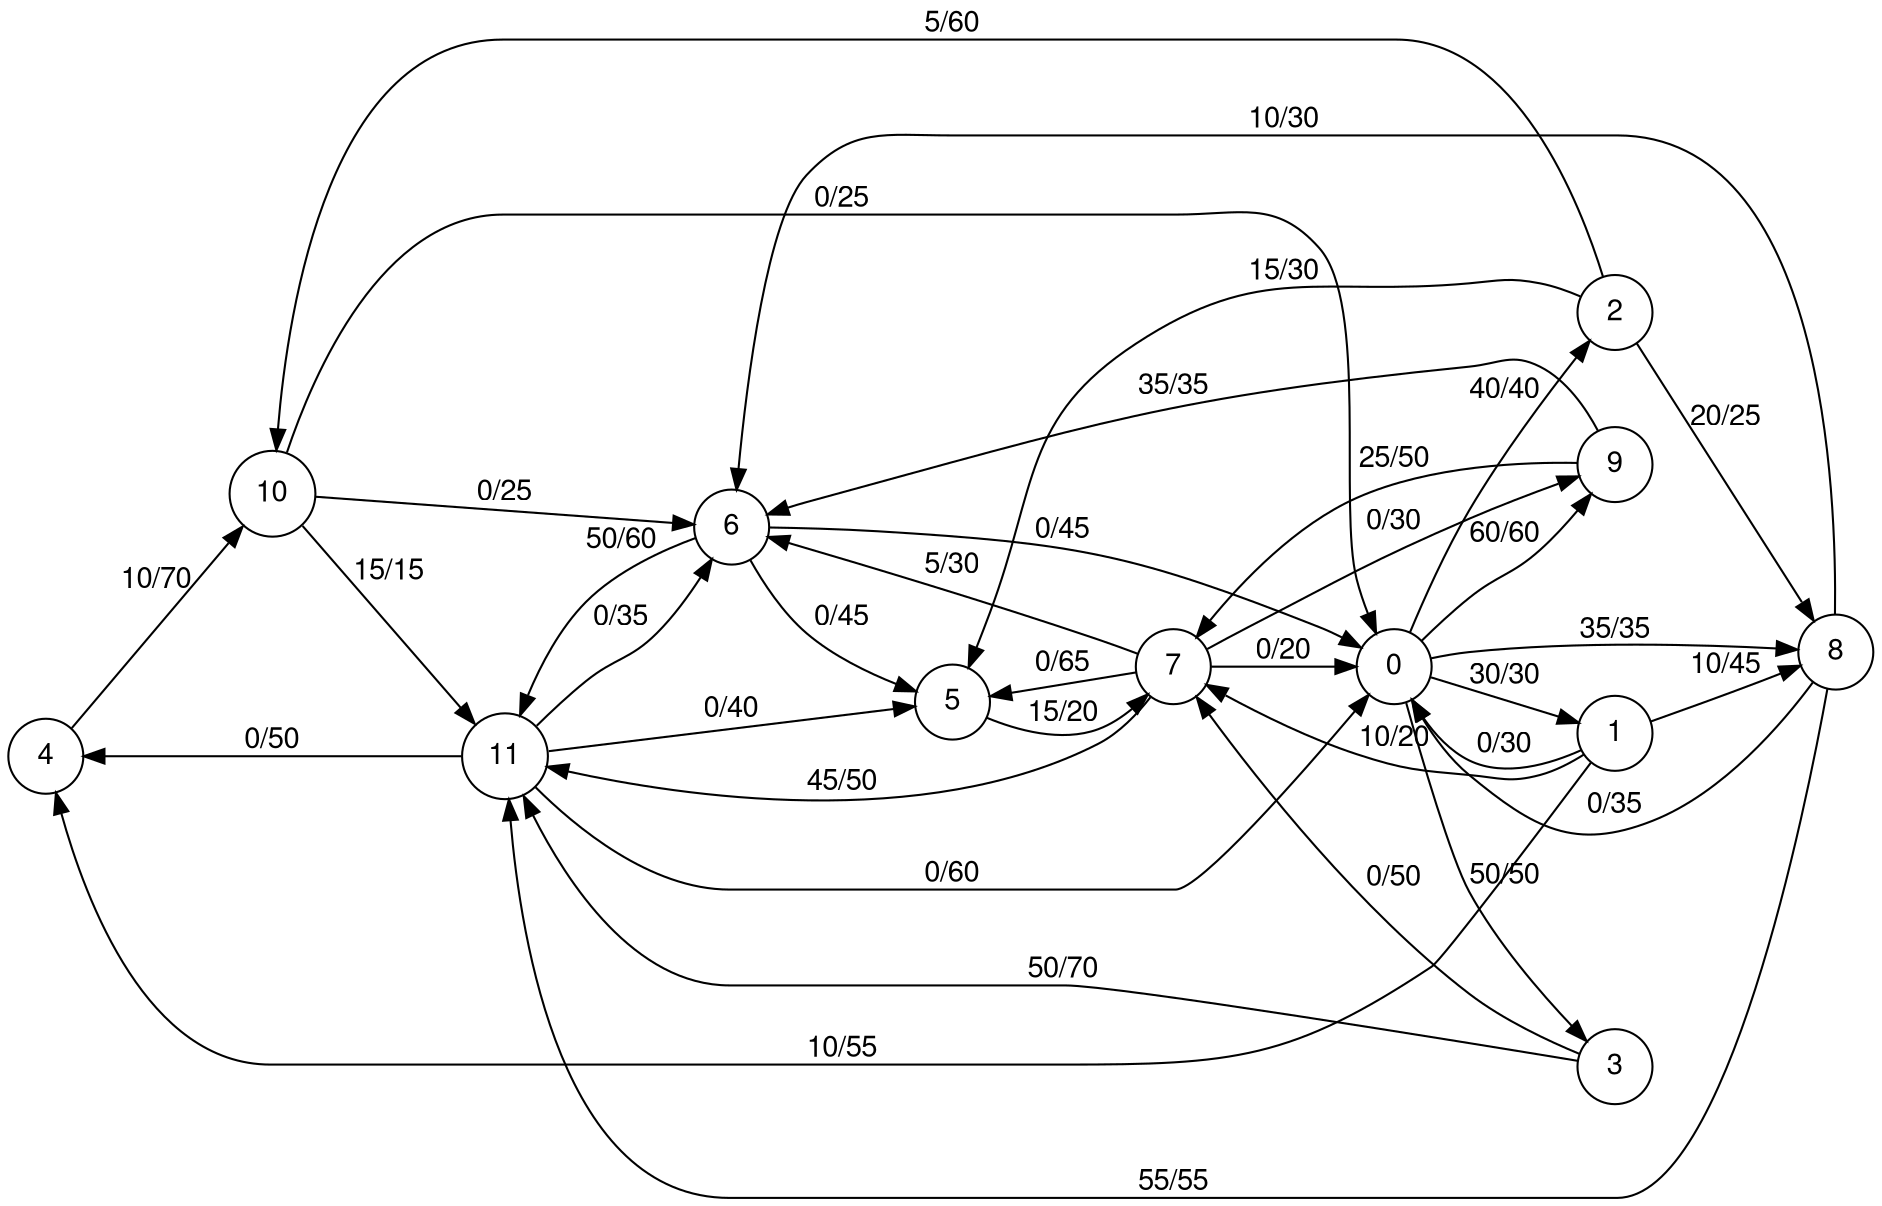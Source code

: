 digraph finite_state_machine {
  fontname="Helvetica,Arial,sans-serif"
  node [fontname="Helvetica,Arial,sans-serif"]
  edge [fontname="Helvetica,Arial,sans-serif"]
  rankdir=LR;
  node [shape = circle];
  4 -> 10 [ label = "10/70" ];
  5 -> 7 [ label = "15/20" ];
  11 -> 0 [ label = "0/60" ];
  11 -> 5 [ label = "0/40" ];
  11 -> 4 [ label = "0/50" ];
  11 -> 6 [ label = "0/35" ];
  6 -> 0 [ label = "0/45" ];
  6 -> 11 [ label = "50/60" ];
  6 -> 5 [ label = "0/45" ];
  10 -> 0 [ label = "0/25" ];
  10 -> 6 [ label = "0/25" ];
  10 -> 11 [ label = "15/15" ];
  8 -> 0 [ label = "0/35" ];
  8 -> 11 [ label = "55/55" ];
  8 -> 6 [ label = "10/30" ];
  7 -> 0 [ label = "0/20" ];
  7 -> 6 [ label = "5/30" ];
  7 -> 9 [ label = "0/30" ];
  7 -> 11 [ label = "45/50" ];
  7 -> 5 [ label = "0/65" ];
  1 -> 0 [ label = "0/30" ];
  1 -> 4 [ label = "10/55" ];
  1 -> 7 [ label = "10/20" ];
  1 -> 8 [ label = "10/45" ];
  9 -> 7 [ label = "25/50" ];
  9 -> 6 [ label = "35/35" ];
  3 -> 11 [ label = "50/70" ];
  3 -> 7 [ label = "0/50" ];
  2 -> 10 [ label = "5/60" ];
  2 -> 5 [ label = "15/30" ];
  2 -> 8 [ label = "20/25" ];
  0 -> 8 [ label = "35/35" ];
  0 -> 9 [ label = "60/60" ];
  0 -> 3 [ label = "50/50" ];
  0 -> 2 [ label = "40/40" ];
  0 -> 1 [ label = "30/30" ];
}
